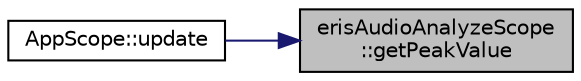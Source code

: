 digraph "erisAudioAnalyzeScope::getPeakValue"
{
 // LATEX_PDF_SIZE
  edge [fontname="Helvetica",fontsize="10",labelfontname="Helvetica",labelfontsize="10"];
  node [fontname="Helvetica",fontsize="10",shape=record];
  rankdir="RL";
  Node1 [label="erisAudioAnalyzeScope\l::getPeakValue",height=0.2,width=0.4,color="black", fillcolor="grey75", style="filled", fontcolor="black",tooltip=" "];
  Node1 -> Node2 [dir="back",color="midnightblue",fontsize="10",style="solid",fontname="Helvetica"];
  Node2 [label="AppScope::update",height=0.2,width=0.4,color="black", fillcolor="white", style="filled",URL="$class_app_scope.html#afea80e94624d9ed8ce80c36021000c65",tooltip=" "];
}
